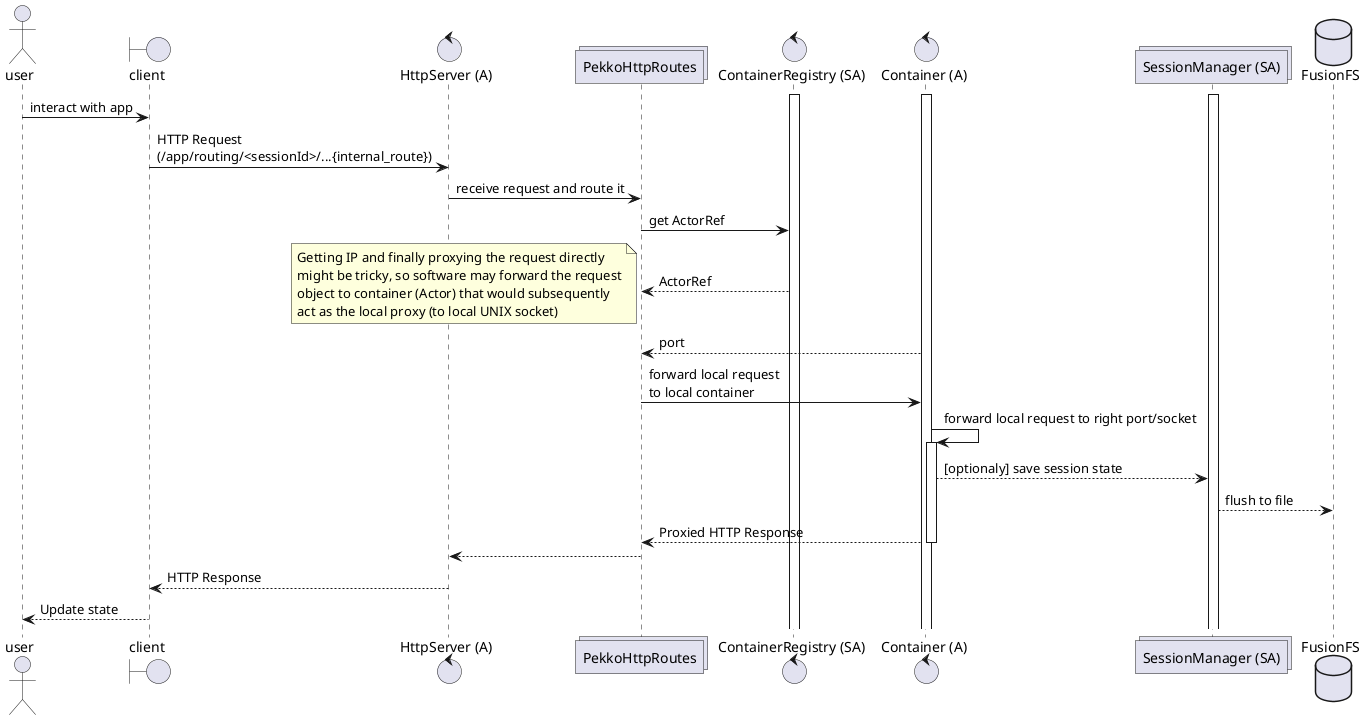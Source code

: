 @startuml emby-classic-interact
actor user
boundary client
control "HttpServer (A)" as server
collections PekkoHttpRoutes as routes
control "ContainerRegistry (SA)" as reg
control "Container (A)" as app
collections "SessionManager (SA)" as session
database FusionFS as fs

activate session
activate reg
activate app

user -> client : interact with app
client -> server : HTTP Request\n(/app/routing/<sessionId>/...{internal_route})
server -> routes : receive request and route it
routes -> reg : get ActorRef
routes <-- reg : ActorRef
note left
    Getting IP and finally proxying the request directly
    might be tricky, so software may forward the request
    object to container (Actor) that would subsequently
    act as the local proxy (to local UNIX socket)
end note
routes <-- app : port
routes -> app : forward local request\nto local container
app -> app : forward local request to right port/socket
activate app
app --> session : [optionaly] save session state
session --> fs : flush to file
routes <-- app : Proxied HTTP Response
deactivate app
server <-- routes
client <-- server : HTTP Response
user <-- client : Update state
@enduml